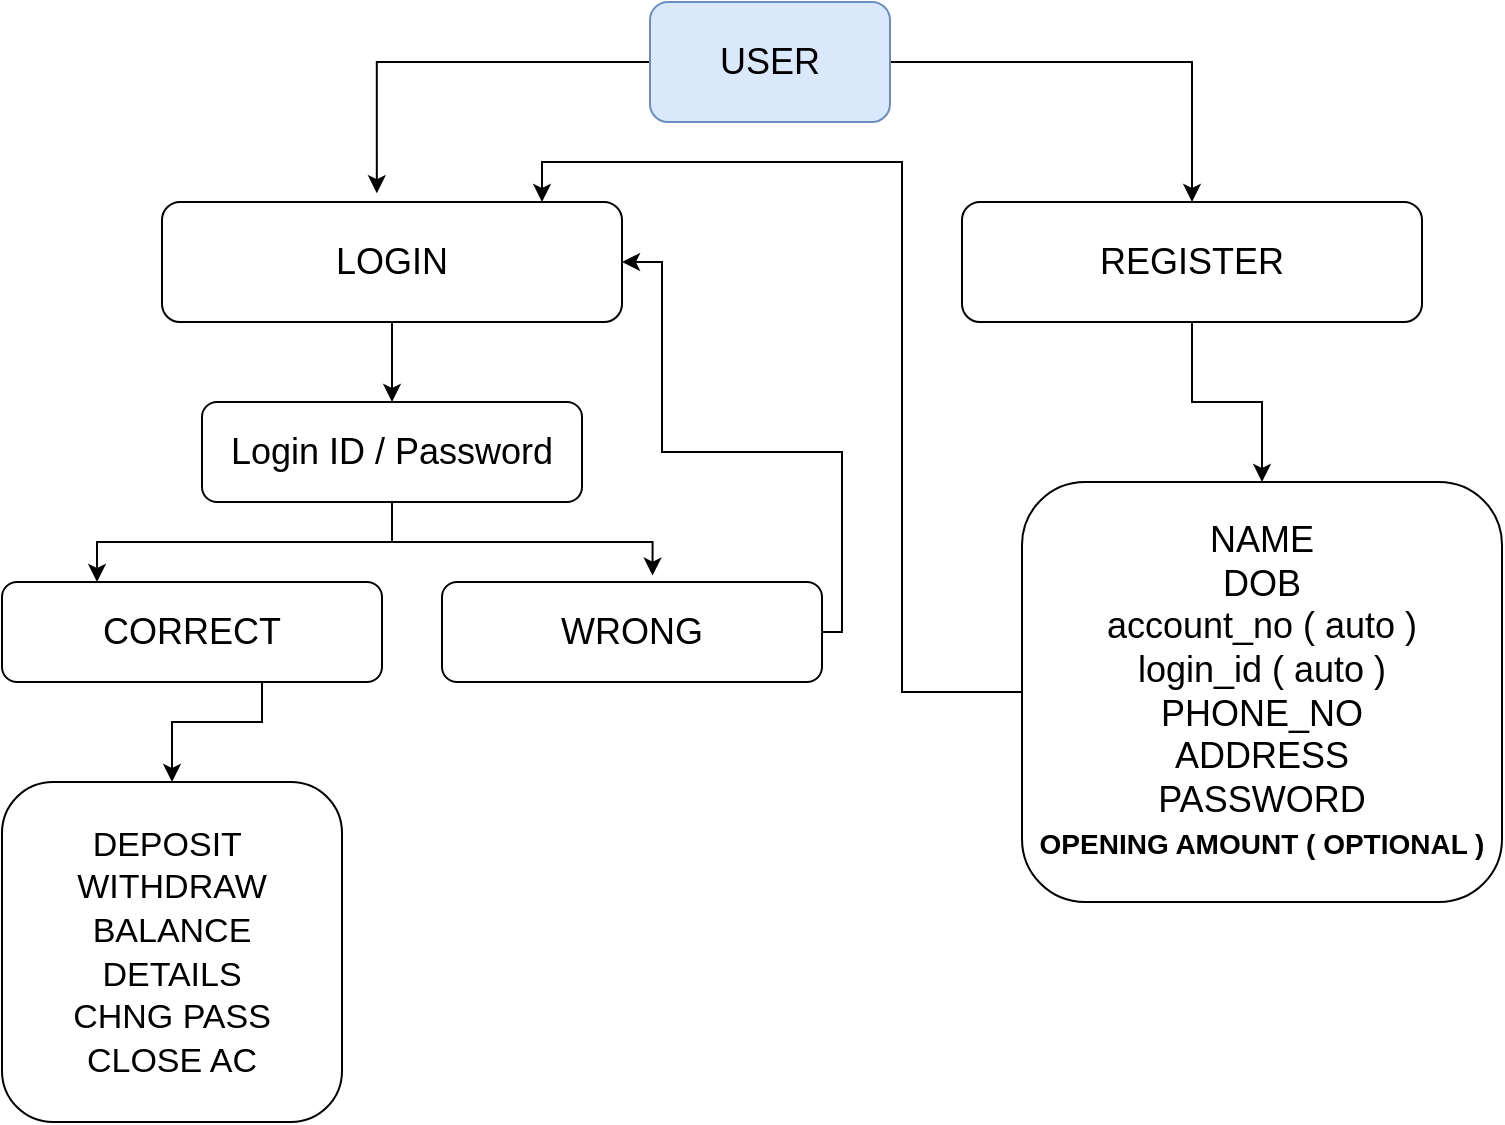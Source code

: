 <mxfile version="16.0.0" type="github">
  <diagram id="JK5jCosWmCNSfRsNgEmM" name="Page-1">
    <mxGraphModel dx="1098" dy="591" grid="1" gridSize="10" guides="1" tooltips="1" connect="1" arrows="1" fold="1" page="1" pageScale="1" pageWidth="827" pageHeight="1169" math="0" shadow="0">
      <root>
        <mxCell id="0" />
        <mxCell id="1" parent="0" />
        <mxCell id="VbY3p5DHpzxJs17L3YEW-4" style="edgeStyle=orthogonalEdgeStyle;rounded=0;orthogonalLoop=1;jettySize=auto;html=1;entryX=0.467;entryY=-0.073;entryDx=0;entryDy=0;entryPerimeter=0;fontSize=18;" edge="1" parent="1" source="VbY3p5DHpzxJs17L3YEW-1" target="VbY3p5DHpzxJs17L3YEW-2">
          <mxGeometry relative="1" as="geometry" />
        </mxCell>
        <mxCell id="VbY3p5DHpzxJs17L3YEW-5" style="edgeStyle=orthogonalEdgeStyle;rounded=0;orthogonalLoop=1;jettySize=auto;html=1;entryX=0.5;entryY=0;entryDx=0;entryDy=0;fontSize=18;" edge="1" parent="1" source="VbY3p5DHpzxJs17L3YEW-1" target="VbY3p5DHpzxJs17L3YEW-3">
          <mxGeometry relative="1" as="geometry" />
        </mxCell>
        <mxCell id="VbY3p5DHpzxJs17L3YEW-1" value="&lt;font style=&quot;font-size: 18px&quot;&gt;USER&lt;/font&gt;" style="rounded=1;whiteSpace=wrap;html=1;fillColor=#dae8fc;strokeColor=#6c8ebf;" vertex="1" parent="1">
          <mxGeometry x="354" y="50" width="120" height="60" as="geometry" />
        </mxCell>
        <mxCell id="VbY3p5DHpzxJs17L3YEW-9" value="" style="edgeStyle=orthogonalEdgeStyle;rounded=0;orthogonalLoop=1;jettySize=auto;html=1;fontSize=18;" edge="1" parent="1" source="VbY3p5DHpzxJs17L3YEW-2" target="VbY3p5DHpzxJs17L3YEW-7">
          <mxGeometry relative="1" as="geometry" />
        </mxCell>
        <mxCell id="VbY3p5DHpzxJs17L3YEW-2" value="LOGIN" style="rounded=1;whiteSpace=wrap;html=1;fontSize=18;" vertex="1" parent="1">
          <mxGeometry x="110" y="150" width="230" height="60" as="geometry" />
        </mxCell>
        <mxCell id="VbY3p5DHpzxJs17L3YEW-21" value="" style="edgeStyle=orthogonalEdgeStyle;rounded=0;orthogonalLoop=1;jettySize=auto;html=1;fontSize=17;" edge="1" parent="1" source="VbY3p5DHpzxJs17L3YEW-3" target="VbY3p5DHpzxJs17L3YEW-20">
          <mxGeometry relative="1" as="geometry" />
        </mxCell>
        <mxCell id="VbY3p5DHpzxJs17L3YEW-3" value="REGISTER" style="rounded=1;whiteSpace=wrap;html=1;fontSize=18;" vertex="1" parent="1">
          <mxGeometry x="510" y="150" width="230" height="60" as="geometry" />
        </mxCell>
        <mxCell id="VbY3p5DHpzxJs17L3YEW-13" style="edgeStyle=orthogonalEdgeStyle;rounded=0;orthogonalLoop=1;jettySize=auto;html=1;entryX=0.25;entryY=0;entryDx=0;entryDy=0;fontSize=18;" edge="1" parent="1" source="VbY3p5DHpzxJs17L3YEW-7" target="VbY3p5DHpzxJs17L3YEW-10">
          <mxGeometry relative="1" as="geometry" />
        </mxCell>
        <mxCell id="VbY3p5DHpzxJs17L3YEW-14" style="edgeStyle=orthogonalEdgeStyle;rounded=0;orthogonalLoop=1;jettySize=auto;html=1;entryX=0.554;entryY=-0.064;entryDx=0;entryDy=0;entryPerimeter=0;fontSize=18;" edge="1" parent="1" source="VbY3p5DHpzxJs17L3YEW-7" target="VbY3p5DHpzxJs17L3YEW-11">
          <mxGeometry relative="1" as="geometry" />
        </mxCell>
        <mxCell id="VbY3p5DHpzxJs17L3YEW-7" value="Login ID / Password" style="rounded=1;whiteSpace=wrap;html=1;fontSize=18;" vertex="1" parent="1">
          <mxGeometry x="130" y="250" width="190" height="50" as="geometry" />
        </mxCell>
        <mxCell id="VbY3p5DHpzxJs17L3YEW-19" value="" style="edgeStyle=orthogonalEdgeStyle;rounded=0;orthogonalLoop=1;jettySize=auto;html=1;fontSize=18;" edge="1" parent="1" source="VbY3p5DHpzxJs17L3YEW-10" target="VbY3p5DHpzxJs17L3YEW-15">
          <mxGeometry relative="1" as="geometry">
            <Array as="points">
              <mxPoint x="160" y="410" />
              <mxPoint x="115" y="410" />
            </Array>
          </mxGeometry>
        </mxCell>
        <mxCell id="VbY3p5DHpzxJs17L3YEW-10" value="CORRECT" style="rounded=1;whiteSpace=wrap;html=1;fontSize=18;" vertex="1" parent="1">
          <mxGeometry x="30" y="340" width="190" height="50" as="geometry" />
        </mxCell>
        <mxCell id="VbY3p5DHpzxJs17L3YEW-12" style="edgeStyle=orthogonalEdgeStyle;rounded=0;orthogonalLoop=1;jettySize=auto;html=1;entryX=1;entryY=0.5;entryDx=0;entryDy=0;fontSize=18;" edge="1" parent="1" source="VbY3p5DHpzxJs17L3YEW-11" target="VbY3p5DHpzxJs17L3YEW-2">
          <mxGeometry relative="1" as="geometry">
            <Array as="points">
              <mxPoint x="450" y="365" />
              <mxPoint x="450" y="275" />
              <mxPoint x="360" y="275" />
              <mxPoint x="360" y="180" />
            </Array>
          </mxGeometry>
        </mxCell>
        <mxCell id="VbY3p5DHpzxJs17L3YEW-11" value="WRONG" style="rounded=1;whiteSpace=wrap;html=1;fontSize=18;" vertex="1" parent="1">
          <mxGeometry x="250" y="340" width="190" height="50" as="geometry" />
        </mxCell>
        <mxCell id="VbY3p5DHpzxJs17L3YEW-15" value="&lt;font style=&quot;font-size: 17px&quot;&gt;DEPOSIT&amp;nbsp;&lt;br&gt;WITHDRAW&lt;br&gt;BALANCE&lt;br&gt;DETAILS&lt;br&gt;CHNG PASS&lt;br&gt;CLOSE AC&lt;/font&gt;" style="rounded=1;whiteSpace=wrap;html=1;fontSize=18;" vertex="1" parent="1">
          <mxGeometry x="30" y="440" width="170" height="170" as="geometry" />
        </mxCell>
        <mxCell id="VbY3p5DHpzxJs17L3YEW-22" style="edgeStyle=orthogonalEdgeStyle;rounded=0;orthogonalLoop=1;jettySize=auto;html=1;fontSize=14;" edge="1" parent="1" source="VbY3p5DHpzxJs17L3YEW-20">
          <mxGeometry relative="1" as="geometry">
            <mxPoint x="300" y="150" as="targetPoint" />
            <Array as="points">
              <mxPoint x="480" y="395" />
              <mxPoint x="480" y="130" />
              <mxPoint x="300" y="130" />
              <mxPoint x="300" y="150" />
            </Array>
          </mxGeometry>
        </mxCell>
        <mxCell id="VbY3p5DHpzxJs17L3YEW-20" value="NAME&lt;br&gt;DOB&lt;br&gt;account_no ( auto )&lt;br&gt;login_id ( auto )&lt;br&gt;PHONE_NO&lt;br&gt;ADDRESS&lt;br&gt;PASSWORD&lt;br&gt;&lt;font style=&quot;font-size: 14px&quot;&gt;&lt;b&gt;OPENING AMOUNT ( OPTIONAL )&lt;/b&gt;&lt;/font&gt;" style="whiteSpace=wrap;html=1;fontSize=18;rounded=1;" vertex="1" parent="1">
          <mxGeometry x="540" y="290" width="240" height="210" as="geometry" />
        </mxCell>
      </root>
    </mxGraphModel>
  </diagram>
</mxfile>

